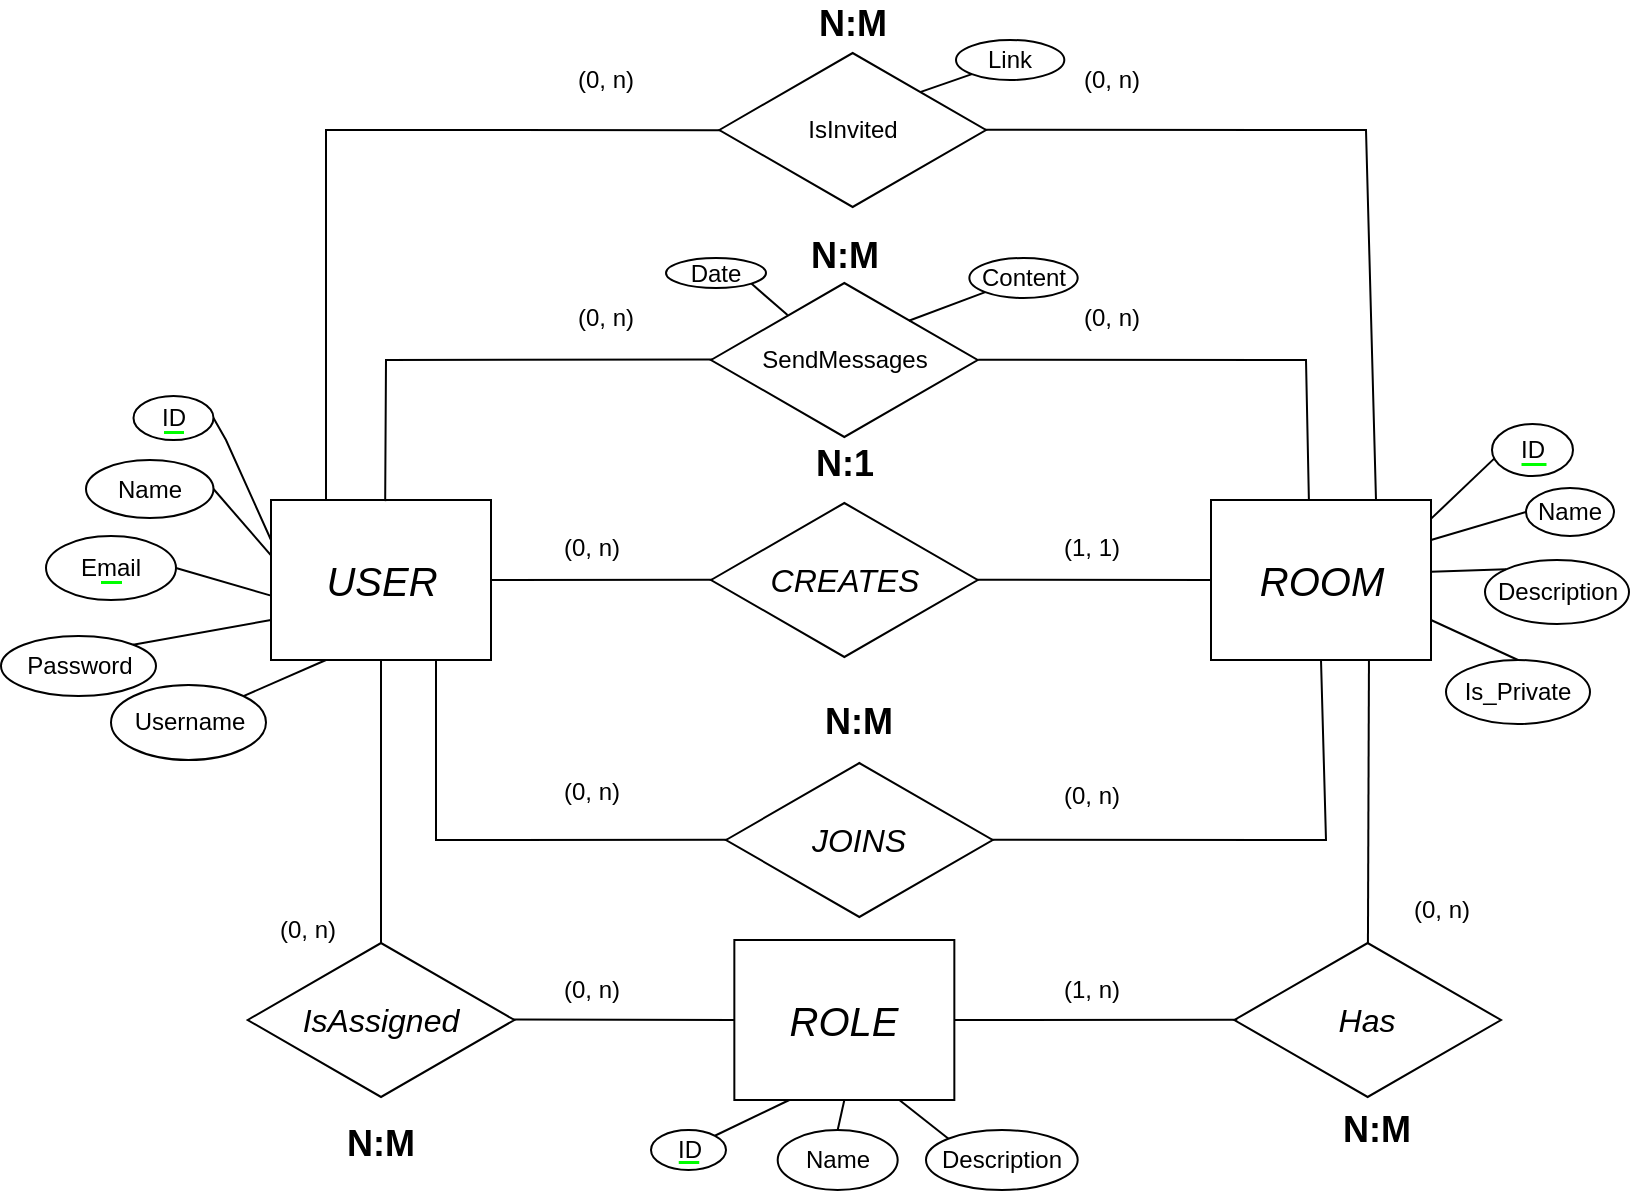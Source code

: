 <mxfile version="24.7.8">
  <diagram name="Página-1" id="oE5SToJG6d0fqBrR_LVp">
    <mxGraphModel dx="1035" dy="644" grid="1" gridSize="10" guides="1" tooltips="1" connect="1" arrows="1" fold="1" page="1" pageScale="1" pageWidth="1169" pageHeight="827" math="0" shadow="0">
      <root>
        <mxCell id="0" />
        <mxCell id="1" parent="0" />
        <mxCell id="U1UGYk-y-8Nc4ynsWkfy-19" value="ID" style="ellipse;whiteSpace=wrap;html=1;fillColor=none;" parent="1" vertex="1">
          <mxGeometry x="863" y="432" width="40.5" height="26" as="geometry" />
        </mxCell>
        <mxCell id="U1UGYk-y-8Nc4ynsWkfy-5" value="Email" style="ellipse;whiteSpace=wrap;html=1;fillColor=none;" parent="1" vertex="1">
          <mxGeometry x="140" y="488" width="65" height="32" as="geometry" />
        </mxCell>
        <mxCell id="SnB1N_KesckS_-LBV5Pf-39" value="&lt;i style=&quot;&quot;&gt;&lt;font style=&quot;font-size: 20px;&quot;&gt;USER&lt;/font&gt;&lt;/i&gt;" style="rounded=0;whiteSpace=wrap;html=1;fillColor=none;" parent="1" vertex="1">
          <mxGeometry x="252.5" y="470" width="110" height="80" as="geometry" />
        </mxCell>
        <mxCell id="SnB1N_KesckS_-LBV5Pf-40" value="&lt;i style=&quot;&quot;&gt;&lt;font style=&quot;font-size: 20px;&quot;&gt;ROOM&lt;/font&gt;&lt;/i&gt;" style="rounded=0;whiteSpace=wrap;html=1;fillColor=none;align=center;" parent="1" vertex="1">
          <mxGeometry x="722.5" y="470" width="110" height="80" as="geometry" />
        </mxCell>
        <mxCell id="SnB1N_KesckS_-LBV5Pf-41" value="&lt;i&gt;&lt;font style=&quot;font-size: 16px;&quot;&gt;CREATES&lt;/font&gt;&lt;/i&gt;" style="html=1;whiteSpace=wrap;aspect=fixed;shape=isoRectangle;fillColor=none;" parent="1" vertex="1">
          <mxGeometry x="472.51" y="470" width="133.34" height="80" as="geometry" />
        </mxCell>
        <mxCell id="SnB1N_KesckS_-LBV5Pf-42" value="" style="endArrow=none;html=1;rounded=0;exitX=1;exitY=0.5;exitDx=0;exitDy=0;entryX=0.007;entryY=0.498;entryDx=0;entryDy=0;entryPerimeter=0;" parent="1" source="SnB1N_KesckS_-LBV5Pf-39" edge="1" target="SnB1N_KesckS_-LBV5Pf-41">
          <mxGeometry width="50" height="50" relative="1" as="geometry">
            <mxPoint x="372.5" y="498" as="sourcePoint" />
            <mxPoint x="472.5" y="498" as="targetPoint" />
          </mxGeometry>
        </mxCell>
        <mxCell id="SnB1N_KesckS_-LBV5Pf-43" value="" style="endArrow=none;html=1;rounded=0;exitX=0.997;exitY=0.498;exitDx=0;exitDy=0;entryX=0;entryY=0.5;entryDx=0;entryDy=0;exitPerimeter=0;" parent="1" target="SnB1N_KesckS_-LBV5Pf-40" edge="1" source="SnB1N_KesckS_-LBV5Pf-41">
          <mxGeometry width="50" height="50" relative="1" as="geometry">
            <mxPoint x="605.84" y="497.5" as="sourcePoint" />
            <mxPoint x="717.84" y="498.5" as="targetPoint" />
          </mxGeometry>
        </mxCell>
        <mxCell id="SnB1N_KesckS_-LBV5Pf-45" value="" style="endArrow=none;html=1;rounded=0;entryX=0;entryY=0.75;entryDx=0;entryDy=0;exitX=1;exitY=0;exitDx=0;exitDy=0;" parent="1" source="U1UGYk-y-8Nc4ynsWkfy-6" target="SnB1N_KesckS_-LBV5Pf-39" edge="1">
          <mxGeometry width="50" height="50" relative="1" as="geometry">
            <mxPoint x="180.0" y="544" as="sourcePoint" />
            <mxPoint x="212.5" y="508" as="targetPoint" />
            <Array as="points" />
          </mxGeometry>
        </mxCell>
        <mxCell id="SnB1N_KesckS_-LBV5Pf-46" value="" style="endArrow=none;html=1;rounded=0;entryX=0;entryY=0.346;entryDx=0;entryDy=0;entryPerimeter=0;exitX=1;exitY=0.5;exitDx=0;exitDy=0;" parent="1" source="U1UGYk-y-8Nc4ynsWkfy-4" target="SnB1N_KesckS_-LBV5Pf-39" edge="1">
          <mxGeometry width="50" height="50" relative="1" as="geometry">
            <mxPoint x="165.91" y="449.59" as="sourcePoint" />
            <mxPoint x="253.5" y="485" as="targetPoint" />
            <Array as="points" />
          </mxGeometry>
        </mxCell>
        <mxCell id="SnB1N_KesckS_-LBV5Pf-47" value="" style="endArrow=none;html=1;rounded=0;exitX=1;exitY=0.25;exitDx=0;exitDy=0;entryX=0;entryY=0.5;entryDx=0;entryDy=0;" parent="1" source="SnB1N_KesckS_-LBV5Pf-40" target="U1UGYk-y-8Nc4ynsWkfy-15" edge="1">
          <mxGeometry width="50" height="50" relative="1" as="geometry">
            <mxPoint x="862.5" y="550" as="sourcePoint" />
            <mxPoint x="876" y="486" as="targetPoint" />
            <Array as="points" />
          </mxGeometry>
        </mxCell>
        <mxCell id="SnB1N_KesckS_-LBV5Pf-48" value="" style="endArrow=none;html=1;rounded=0;exitX=1.001;exitY=0.449;exitDx=0;exitDy=0;exitPerimeter=0;entryX=0;entryY=0;entryDx=0;entryDy=0;" parent="1" source="SnB1N_KesckS_-LBV5Pf-40" target="U1UGYk-y-8Nc4ynsWkfy-16" edge="1">
          <mxGeometry width="50" height="50" relative="1" as="geometry">
            <mxPoint x="842.5" y="488" as="sourcePoint" />
            <mxPoint x="908.0" y="521.5" as="targetPoint" />
            <Array as="points" />
          </mxGeometry>
        </mxCell>
        <mxCell id="SnB1N_KesckS_-LBV5Pf-49" value="" style="endArrow=none;html=1;rounded=0;entryX=0.5;entryY=0;entryDx=0;entryDy=0;exitX=1;exitY=0.75;exitDx=0;exitDy=0;" parent="1" source="SnB1N_KesckS_-LBV5Pf-40" target="U1UGYk-y-8Nc4ynsWkfy-17" edge="1">
          <mxGeometry width="50" height="50" relative="1" as="geometry">
            <mxPoint x="833.5" y="513" as="sourcePoint" />
            <mxPoint x="856.787" y="546.787" as="targetPoint" />
            <Array as="points" />
          </mxGeometry>
        </mxCell>
        <mxCell id="SnB1N_KesckS_-LBV5Pf-50" value="" style="endArrow=none;html=1;rounded=0;exitX=1.002;exitY=0.115;exitDx=0;exitDy=0;entryX=0.033;entryY=0.656;entryDx=0;entryDy=0;exitPerimeter=0;entryPerimeter=0;" parent="1" source="SnB1N_KesckS_-LBV5Pf-40" target="U1UGYk-y-8Nc4ynsWkfy-19" edge="1">
          <mxGeometry width="50" height="50" relative="1" as="geometry">
            <mxPoint x="842.5" y="488" as="sourcePoint" />
            <mxPoint x="867.5" y="443" as="targetPoint" />
            <Array as="points" />
          </mxGeometry>
        </mxCell>
        <mxCell id="SnB1N_KesckS_-LBV5Pf-51" value="" style="endArrow=none;html=1;rounded=0;exitX=1;exitY=0.5;exitDx=0;exitDy=0;entryX=0;entryY=0.25;entryDx=0;entryDy=0;" parent="1" source="U1UGYk-y-8Nc4ynsWkfy-3" target="SnB1N_KesckS_-LBV5Pf-39" edge="1">
          <mxGeometry width="50" height="50" relative="1" as="geometry">
            <mxPoint x="195.0" y="423.5" as="sourcePoint" />
            <mxPoint x="242.5" y="470" as="targetPoint" />
            <Array as="points">
              <mxPoint x="230" y="440" />
            </Array>
          </mxGeometry>
        </mxCell>
        <mxCell id="SnB1N_KesckS_-LBV5Pf-52" value="(0, n)" style="text;html=1;align=center;verticalAlign=middle;whiteSpace=wrap;rounded=0;" parent="1" vertex="1">
          <mxGeometry x="382.5" y="479" width="60" height="30" as="geometry" />
        </mxCell>
        <mxCell id="SnB1N_KesckS_-LBV5Pf-53" value="(1, 1)" style="text;html=1;align=center;verticalAlign=middle;whiteSpace=wrap;rounded=0;" parent="1" vertex="1">
          <mxGeometry x="632.5" y="479" width="60" height="30" as="geometry" />
        </mxCell>
        <mxCell id="SnB1N_KesckS_-LBV5Pf-55" value="" style="endArrow=none;html=1;rounded=0;strokeWidth=1.5;strokeColor=#00ff00;" parent="1" edge="1">
          <mxGeometry width="50" height="50" relative="1" as="geometry">
            <mxPoint x="198.75" y="436" as="sourcePoint" />
            <mxPoint x="208.75" y="436" as="targetPoint" />
          </mxGeometry>
        </mxCell>
        <mxCell id="SnB1N_KesckS_-LBV5Pf-58" style="edgeStyle=orthogonalEdgeStyle;rounded=0;orthogonalLoop=1;jettySize=auto;html=1;exitX=0.5;exitY=1;exitDx=0;exitDy=0;" parent="1" edge="1">
          <mxGeometry relative="1" as="geometry">
            <mxPoint x="150" y="488" as="sourcePoint" />
            <mxPoint x="150" y="488" as="targetPoint" />
          </mxGeometry>
        </mxCell>
        <mxCell id="SnB1N_KesckS_-LBV5Pf-59" value="" style="endArrow=none;html=1;rounded=0;strokeWidth=1.5;strokeColor=#00ff00;" parent="1" edge="1">
          <mxGeometry width="50" height="50" relative="1" as="geometry">
            <mxPoint x="167.25" y="511" as="sourcePoint" />
            <mxPoint x="177.75" y="511" as="targetPoint" />
          </mxGeometry>
        </mxCell>
        <mxCell id="SnB1N_KesckS_-LBV5Pf-60" value="" style="endArrow=none;html=1;rounded=0;entryX=-0.004;entryY=0.596;entryDx=0;entryDy=0;entryPerimeter=0;exitX=1;exitY=0.5;exitDx=0;exitDy=0;" parent="1" source="U1UGYk-y-8Nc4ynsWkfy-5" target="SnB1N_KesckS_-LBV5Pf-39" edge="1">
          <mxGeometry width="50" height="50" relative="1" as="geometry">
            <mxPoint x="206.642" y="483.858" as="sourcePoint" />
            <mxPoint x="212.5" y="490" as="targetPoint" />
          </mxGeometry>
        </mxCell>
        <mxCell id="SnB1N_KesckS_-LBV5Pf-65" value="" style="endArrow=none;html=1;rounded=0;strokeWidth=1.5;strokeColor=#00ff00;jumpSize=6;endSize=6;" parent="1" edge="1">
          <mxGeometry width="50" height="50" relative="1" as="geometry">
            <mxPoint x="877.5" y="452" as="sourcePoint" />
            <mxPoint x="890" y="452" as="targetPoint" />
          </mxGeometry>
        </mxCell>
        <mxCell id="SnB1N_KesckS_-LBV5Pf-67" value="" style="endArrow=none;html=1;rounded=0;entryX=0.25;entryY=1;entryDx=0;entryDy=0;exitX=1;exitY=0;exitDx=0;exitDy=0;" parent="1" source="U1UGYk-y-8Nc4ynsWkfy-7" target="SnB1N_KesckS_-LBV5Pf-39" edge="1">
          <mxGeometry width="50" height="50" relative="1" as="geometry">
            <mxPoint x="178.781" y="588.174" as="sourcePoint" />
            <mxPoint x="262.5" y="528" as="targetPoint" />
            <Array as="points" />
          </mxGeometry>
        </mxCell>
        <mxCell id="SnB1N_KesckS_-LBV5Pf-68" value="&lt;i&gt;&lt;font style=&quot;font-size: 16px;&quot;&gt;JOINS&lt;/font&gt;&lt;/i&gt;" style="html=1;whiteSpace=wrap;aspect=fixed;shape=isoRectangle;fillColor=none;" parent="1" vertex="1">
          <mxGeometry x="480" y="600" width="133.34" height="80" as="geometry" />
        </mxCell>
        <mxCell id="SnB1N_KesckS_-LBV5Pf-69" value="" style="endArrow=none;html=1;rounded=0;entryX=0.007;entryY=0.499;entryDx=0;entryDy=0;entryPerimeter=0;exitX=0.75;exitY=1;exitDx=0;exitDy=0;" parent="1" source="SnB1N_KesckS_-LBV5Pf-39" target="SnB1N_KesckS_-LBV5Pf-68" edge="1">
          <mxGeometry width="50" height="50" relative="1" as="geometry">
            <mxPoint x="352.5" y="560" as="sourcePoint" />
            <mxPoint x="452.5" y="650" as="targetPoint" />
            <Array as="points">
              <mxPoint x="335" y="640" />
            </Array>
          </mxGeometry>
        </mxCell>
        <mxCell id="SnB1N_KesckS_-LBV5Pf-70" value="" style="endArrow=none;html=1;rounded=0;exitX=0.994;exitY=0.498;exitDx=0;exitDy=0;exitPerimeter=0;entryX=0.5;entryY=1;entryDx=0;entryDy=0;" parent="1" source="SnB1N_KesckS_-LBV5Pf-68" target="SnB1N_KesckS_-LBV5Pf-40" edge="1">
          <mxGeometry width="50" height="50" relative="1" as="geometry">
            <mxPoint x="602.51" y="642" as="sourcePoint" />
            <mxPoint x="777.5" y="560" as="targetPoint" />
            <Array as="points">
              <mxPoint x="780" y="640" />
            </Array>
          </mxGeometry>
        </mxCell>
        <mxCell id="SnB1N_KesckS_-LBV5Pf-71" value="(0, n)" style="text;html=1;align=center;verticalAlign=middle;whiteSpace=wrap;rounded=0;" parent="1" vertex="1">
          <mxGeometry x="382.5" y="601" width="60" height="30" as="geometry" />
        </mxCell>
        <mxCell id="SnB1N_KesckS_-LBV5Pf-72" value="(0, n)" style="text;html=1;align=center;verticalAlign=middle;whiteSpace=wrap;rounded=0;" parent="1" vertex="1">
          <mxGeometry x="632.5" y="602.5" width="60" height="30" as="geometry" />
        </mxCell>
        <mxCell id="SnB1N_KesckS_-LBV5Pf-73" value="SendMessages" style="html=1;whiteSpace=wrap;aspect=fixed;shape=isoRectangle;fillColor=none;" parent="1" vertex="1">
          <mxGeometry x="472.5" y="360" width="133.34" height="80" as="geometry" />
        </mxCell>
        <mxCell id="SnB1N_KesckS_-LBV5Pf-74" value="" style="endArrow=none;html=1;rounded=0;exitX=0.006;exitY=0.497;exitDx=0;exitDy=0;exitPerimeter=0;entryX=0.519;entryY=0.007;entryDx=0;entryDy=0;entryPerimeter=0;" parent="1" source="SnB1N_KesckS_-LBV5Pf-73" target="SnB1N_KesckS_-LBV5Pf-39" edge="1">
          <mxGeometry width="50" height="50" relative="1" as="geometry">
            <mxPoint x="470" y="380" as="sourcePoint" />
            <mxPoint x="310" y="450" as="targetPoint" />
            <Array as="points">
              <mxPoint x="310" y="400" />
            </Array>
          </mxGeometry>
        </mxCell>
        <mxCell id="SnB1N_KesckS_-LBV5Pf-75" value="" style="endArrow=none;html=1;rounded=0;entryX=1.002;entryY=0.498;entryDx=0;entryDy=0;exitX=0.445;exitY=0.001;exitDx=0;exitDy=0;exitPerimeter=0;entryPerimeter=0;" parent="1" source="SnB1N_KesckS_-LBV5Pf-40" target="SnB1N_KesckS_-LBV5Pf-73" edge="1">
          <mxGeometry width="50" height="50" relative="1" as="geometry">
            <mxPoint x="825" y="344" as="sourcePoint" />
            <mxPoint x="660" y="428" as="targetPoint" />
            <Array as="points">
              <mxPoint x="770" y="400" />
            </Array>
          </mxGeometry>
        </mxCell>
        <mxCell id="SnB1N_KesckS_-LBV5Pf-77" value="(0, n)" style="text;html=1;align=center;verticalAlign=middle;whiteSpace=wrap;rounded=0;" parent="1" vertex="1">
          <mxGeometry x="390" y="364" width="60" height="30" as="geometry" />
        </mxCell>
        <mxCell id="SnB1N_KesckS_-LBV5Pf-78" value="(0, n)" style="text;html=1;align=center;verticalAlign=middle;whiteSpace=wrap;rounded=0;" parent="1" vertex="1">
          <mxGeometry x="642.5" y="364" width="60" height="30" as="geometry" />
        </mxCell>
        <mxCell id="5ZM6gTWE4wheS7UYXjDe-1" value="" style="endArrow=none;html=1;rounded=0;exitX=0.742;exitY=0.255;exitDx=0;exitDy=0;entryX=0;entryY=1;entryDx=0;entryDy=0;exitPerimeter=0;" parent="1" source="SnB1N_KesckS_-LBV5Pf-73" target="U1UGYk-y-8Nc4ynsWkfy-21" edge="1">
          <mxGeometry width="50" height="50" relative="1" as="geometry">
            <mxPoint x="585" y="344" as="sourcePoint" />
            <mxPoint x="585" y="370" as="targetPoint" />
            <Array as="points" />
          </mxGeometry>
        </mxCell>
        <mxCell id="5ZM6gTWE4wheS7UYXjDe-2" value="" style="endArrow=none;html=1;rounded=0;exitX=0.287;exitY=0.219;exitDx=0;exitDy=0;exitPerimeter=0;entryX=1;entryY=1;entryDx=0;entryDy=0;" parent="1" source="SnB1N_KesckS_-LBV5Pf-73" target="U1UGYk-y-8Nc4ynsWkfy-24" edge="1">
          <mxGeometry width="50" height="50" relative="1" as="geometry">
            <mxPoint x="532.17" y="358" as="sourcePoint" />
            <mxPoint x="493" y="370" as="targetPoint" />
            <Array as="points" />
          </mxGeometry>
        </mxCell>
        <mxCell id="5ZM6gTWE4wheS7UYXjDe-3" value="IsInvited" style="html=1;whiteSpace=wrap;aspect=fixed;shape=isoRectangle;fillColor=none;" parent="1" vertex="1">
          <mxGeometry x="476.66" y="245" width="133.34" height="80" as="geometry" />
        </mxCell>
        <mxCell id="5ZM6gTWE4wheS7UYXjDe-4" value="" style="endArrow=none;html=1;rounded=0;entryX=0.25;entryY=0;entryDx=0;entryDy=0;exitX=0.005;exitY=0.501;exitDx=0;exitDy=0;exitPerimeter=0;" parent="1" source="5ZM6gTWE4wheS7UYXjDe-3" target="SnB1N_KesckS_-LBV5Pf-39" edge="1">
          <mxGeometry width="50" height="50" relative="1" as="geometry">
            <mxPoint x="470" y="200" as="sourcePoint" />
            <mxPoint x="320" y="469" as="targetPoint" />
            <Array as="points">
              <mxPoint x="280" y="285" />
            </Array>
          </mxGeometry>
        </mxCell>
        <mxCell id="5ZM6gTWE4wheS7UYXjDe-5" value="" style="endArrow=none;html=1;rounded=0;entryX=0.75;entryY=0;entryDx=0;entryDy=0;exitX=0.996;exitY=0.499;exitDx=0;exitDy=0;exitPerimeter=0;" parent="1" source="5ZM6gTWE4wheS7UYXjDe-3" target="SnB1N_KesckS_-LBV5Pf-40" edge="1">
          <mxGeometry width="50" height="50" relative="1" as="geometry">
            <mxPoint x="610" y="200" as="sourcePoint" />
            <mxPoint x="642.5" y="468" as="targetPoint" />
            <Array as="points">
              <mxPoint x="800" y="285" />
            </Array>
          </mxGeometry>
        </mxCell>
        <mxCell id="5ZM6gTWE4wheS7UYXjDe-6" value="(0, n)" style="text;html=1;align=center;verticalAlign=middle;whiteSpace=wrap;rounded=0;" parent="1" vertex="1">
          <mxGeometry x="390" y="245" width="60" height="30" as="geometry" />
        </mxCell>
        <mxCell id="5ZM6gTWE4wheS7UYXjDe-7" value="(0, n)" style="text;html=1;align=center;verticalAlign=middle;whiteSpace=wrap;rounded=0;" parent="1" vertex="1">
          <mxGeometry x="642.5" y="245" width="60" height="30" as="geometry" />
        </mxCell>
        <mxCell id="5ZM6gTWE4wheS7UYXjDe-10" value="&lt;i&gt;&lt;font style=&quot;font-size: 16px;&quot;&gt;Has&lt;/font&gt;&lt;/i&gt;" style="html=1;whiteSpace=wrap;aspect=fixed;shape=isoRectangle;fillColor=none;" parent="1" vertex="1">
          <mxGeometry x="734.16" y="690" width="133.34" height="80" as="geometry" />
        </mxCell>
        <mxCell id="5ZM6gTWE4wheS7UYXjDe-11" value="&lt;i style=&quot;&quot;&gt;&lt;font style=&quot;font-size: 20px;&quot;&gt;ROLE&lt;/font&gt;&lt;/i&gt;" style="rounded=0;whiteSpace=wrap;html=1;fillColor=none;" parent="1" vertex="1">
          <mxGeometry x="484.17" y="690" width="110" height="80" as="geometry" />
        </mxCell>
        <mxCell id="5ZM6gTWE4wheS7UYXjDe-12" value="&lt;i&gt;&lt;font style=&quot;font-size: 16px;&quot;&gt;IsAssigned&lt;/font&gt;&lt;/i&gt;" style="html=1;whiteSpace=wrap;aspect=fixed;shape=isoRectangle;fillColor=none;" parent="1" vertex="1">
          <mxGeometry x="240.84" y="690" width="133.34" height="80" as="geometry" />
        </mxCell>
        <mxCell id="5ZM6gTWE4wheS7UYXjDe-14" value="" style="endArrow=none;html=1;rounded=0;exitX=0.5;exitY=1;exitDx=0;exitDy=0;entryX=0.5;entryY=0.019;entryDx=0;entryDy=0;entryPerimeter=0;" parent="1" source="SnB1N_KesckS_-LBV5Pf-39" target="5ZM6gTWE4wheS7UYXjDe-12" edge="1">
          <mxGeometry width="50" height="50" relative="1" as="geometry">
            <mxPoint x="345" y="548" as="sourcePoint" />
            <mxPoint x="360" y="680" as="targetPoint" />
            <Array as="points" />
          </mxGeometry>
        </mxCell>
        <mxCell id="5ZM6gTWE4wheS7UYXjDe-15" value="" style="endArrow=none;html=1;rounded=0;exitX=0.995;exitY=0.497;exitDx=0;exitDy=0;entryX=0;entryY=0.5;entryDx=0;entryDy=0;exitPerimeter=0;" parent="1" source="5ZM6gTWE4wheS7UYXjDe-12" target="5ZM6gTWE4wheS7UYXjDe-11" edge="1">
          <mxGeometry width="50" height="50" relative="1" as="geometry">
            <mxPoint x="318" y="548" as="sourcePoint" />
            <mxPoint x="367" y="692" as="targetPoint" />
            <Array as="points" />
          </mxGeometry>
        </mxCell>
        <mxCell id="5ZM6gTWE4wheS7UYXjDe-16" value="" style="endArrow=none;html=1;rounded=0;exitX=1;exitY=0.5;exitDx=0;exitDy=0;entryX=0.011;entryY=0.499;entryDx=0;entryDy=0;entryPerimeter=0;" parent="1" source="5ZM6gTWE4wheS7UYXjDe-11" target="5ZM6gTWE4wheS7UYXjDe-10" edge="1">
          <mxGeometry width="50" height="50" relative="1" as="geometry">
            <mxPoint x="585" y="719.8" as="sourcePoint" />
            <mxPoint x="700" y="720" as="targetPoint" />
            <Array as="points" />
          </mxGeometry>
        </mxCell>
        <mxCell id="5ZM6gTWE4wheS7UYXjDe-21" value="" style="endArrow=none;html=1;rounded=0;exitX=0.718;exitY=0.998;exitDx=0;exitDy=0;entryX=0.501;entryY=0.022;entryDx=0;entryDy=0;entryPerimeter=0;exitPerimeter=0;" parent="1" target="5ZM6gTWE4wheS7UYXjDe-10" edge="1" source="SnB1N_KesckS_-LBV5Pf-40">
          <mxGeometry width="50" height="50" relative="1" as="geometry">
            <mxPoint x="801" y="538" as="sourcePoint" />
            <mxPoint x="800" y="670" as="targetPoint" />
            <Array as="points" />
          </mxGeometry>
        </mxCell>
        <mxCell id="5ZM6gTWE4wheS7UYXjDe-22" value="(0, n)" style="text;html=1;align=center;verticalAlign=middle;whiteSpace=wrap;rounded=0;" parent="1" vertex="1">
          <mxGeometry x="382.5" y="700" width="60" height="30" as="geometry" />
        </mxCell>
        <mxCell id="5ZM6gTWE4wheS7UYXjDe-23" value="(0, n)" style="text;html=1;align=center;verticalAlign=middle;whiteSpace=wrap;rounded=0;" parent="1" vertex="1">
          <mxGeometry x="240.84" y="670" width="60" height="30" as="geometry" />
        </mxCell>
        <mxCell id="5ZM6gTWE4wheS7UYXjDe-24" value="(0, n)" style="text;html=1;align=center;verticalAlign=middle;whiteSpace=wrap;rounded=0;" parent="1" vertex="1">
          <mxGeometry x="807.5" y="660" width="60" height="30" as="geometry" />
        </mxCell>
        <mxCell id="5ZM6gTWE4wheS7UYXjDe-25" value="(1, n)" style="text;html=1;align=center;verticalAlign=middle;whiteSpace=wrap;rounded=0;" parent="1" vertex="1">
          <mxGeometry x="632.5" y="700" width="60" height="30" as="geometry" />
        </mxCell>
        <mxCell id="5ZM6gTWE4wheS7UYXjDe-31" value="" style="endArrow=none;html=1;rounded=0;entryX=0.5;entryY=1;entryDx=0;entryDy=0;exitX=0.5;exitY=0;exitDx=0;exitDy=0;" parent="1" source="U1UGYk-y-8Nc4ynsWkfy-1" target="5ZM6gTWE4wheS7UYXjDe-11" edge="1">
          <mxGeometry width="50" height="50" relative="1" as="geometry">
            <mxPoint x="531.66" y="765" as="sourcePoint" />
            <mxPoint x="487" y="760" as="targetPoint" />
            <Array as="points" />
          </mxGeometry>
        </mxCell>
        <mxCell id="5ZM6gTWE4wheS7UYXjDe-32" value="" style="endArrow=none;html=1;rounded=0;entryX=0.75;entryY=1;entryDx=0;entryDy=0;exitX=0;exitY=0;exitDx=0;exitDy=0;" parent="1" source="U1UGYk-y-8Nc4ynsWkfy-2" target="5ZM6gTWE4wheS7UYXjDe-11" edge="1">
          <mxGeometry width="50" height="50" relative="1" as="geometry">
            <mxPoint x="609.229" y="757.454" as="sourcePoint" />
            <mxPoint x="497" y="770" as="targetPoint" />
            <Array as="points" />
          </mxGeometry>
        </mxCell>
        <mxCell id="5ZM6gTWE4wheS7UYXjDe-33" value="" style="endArrow=none;html=1;rounded=0;strokeWidth=1.5;strokeColor=#00ff00;" parent="1" edge="1">
          <mxGeometry width="50" height="50" relative="1" as="geometry">
            <mxPoint x="456.12" y="801" as="sourcePoint" />
            <mxPoint x="466.37" y="801" as="targetPoint" />
          </mxGeometry>
        </mxCell>
        <mxCell id="5ZM6gTWE4wheS7UYXjDe-36" value="" style="endArrow=none;html=1;rounded=0;exitX=0.753;exitY=0.263;exitDx=0;exitDy=0;exitPerimeter=0;entryX=0;entryY=1;entryDx=0;entryDy=0;" parent="1" source="5ZM6gTWE4wheS7UYXjDe-3" target="U1UGYk-y-8Nc4ynsWkfy-25" edge="1">
          <mxGeometry width="50" height="50" relative="1" as="geometry">
            <mxPoint x="572.66" y="270" as="sourcePoint" />
            <mxPoint x="590" y="260" as="targetPoint" />
            <Array as="points" />
          </mxGeometry>
        </mxCell>
        <mxCell id="U1UGYk-y-8Nc4ynsWkfy-1" value="&lt;span style=&quot;text-wrap: nowrap;&quot;&gt;Name&lt;/span&gt;" style="ellipse;whiteSpace=wrap;html=1;fillColor=none;" parent="1" vertex="1">
          <mxGeometry x="505.84" y="785" width="60" height="30" as="geometry" />
        </mxCell>
        <mxCell id="U1UGYk-y-8Nc4ynsWkfy-2" value="&lt;span style=&quot;text-wrap: nowrap;&quot;&gt;Description&lt;/span&gt;" style="ellipse;whiteSpace=wrap;html=1;fillColor=none;" parent="1" vertex="1">
          <mxGeometry x="580" y="785" width="75.84" height="30" as="geometry" />
        </mxCell>
        <mxCell id="U1UGYk-y-8Nc4ynsWkfy-3" value="ID" style="ellipse;whiteSpace=wrap;html=1;fillColor=none;" parent="1" vertex="1">
          <mxGeometry x="183.75" y="418" width="40" height="22" as="geometry" />
        </mxCell>
        <mxCell id="U1UGYk-y-8Nc4ynsWkfy-4" value="Name" style="ellipse;whiteSpace=wrap;html=1;fillColor=none;" parent="1" vertex="1">
          <mxGeometry x="160" y="450" width="63.75" height="29" as="geometry" />
        </mxCell>
        <mxCell id="U1UGYk-y-8Nc4ynsWkfy-6" value="&lt;span style=&quot;text-wrap: nowrap;&quot;&gt;Password&lt;/span&gt;" style="ellipse;whiteSpace=wrap;html=1;fillColor=none;" parent="1" vertex="1">
          <mxGeometry x="117.5" y="538" width="77.5" height="30" as="geometry" />
        </mxCell>
        <mxCell id="U1UGYk-y-8Nc4ynsWkfy-7" value="&lt;span style=&quot;text-wrap: nowrap;&quot;&gt;Username&lt;/span&gt;" style="ellipse;whiteSpace=wrap;html=1;fillColor=none;" parent="1" vertex="1">
          <mxGeometry x="172.5" y="562.5" width="77.5" height="37.5" as="geometry" />
        </mxCell>
        <mxCell id="U1UGYk-y-8Nc4ynsWkfy-10" value="&lt;span style=&quot;text-wrap: nowrap;&quot;&gt;ID&lt;/span&gt;" style="ellipse;whiteSpace=wrap;html=1;fillColor=none;" parent="1" vertex="1">
          <mxGeometry x="442.5" y="785" width="37.5" height="20" as="geometry" />
        </mxCell>
        <mxCell id="U1UGYk-y-8Nc4ynsWkfy-14" value="" style="endArrow=none;html=1;rounded=0;entryX=0.25;entryY=1;entryDx=0;entryDy=0;exitX=1;exitY=0;exitDx=0;exitDy=0;" parent="1" source="U1UGYk-y-8Nc4ynsWkfy-10" target="5ZM6gTWE4wheS7UYXjDe-11" edge="1">
          <mxGeometry width="50" height="50" relative="1" as="geometry">
            <mxPoint x="542" y="770" as="sourcePoint" />
            <mxPoint x="542" y="760" as="targetPoint" />
            <Array as="points" />
          </mxGeometry>
        </mxCell>
        <mxCell id="U1UGYk-y-8Nc4ynsWkfy-15" value="&lt;span style=&quot;text-wrap: nowrap;&quot;&gt;Name&lt;/span&gt;" style="ellipse;whiteSpace=wrap;html=1;fillColor=none;" parent="1" vertex="1">
          <mxGeometry x="880" y="464" width="44" height="24" as="geometry" />
        </mxCell>
        <mxCell id="U1UGYk-y-8Nc4ynsWkfy-16" value="&lt;span style=&quot;text-wrap: nowrap;&quot;&gt;Description&lt;/span&gt;" style="ellipse;whiteSpace=wrap;html=1;fillColor=none;" parent="1" vertex="1">
          <mxGeometry x="859.5" y="500" width="72" height="32" as="geometry" />
        </mxCell>
        <mxCell id="U1UGYk-y-8Nc4ynsWkfy-17" value="&lt;span style=&quot;text-wrap: nowrap;&quot;&gt;Is_Private&lt;/span&gt;" style="ellipse;whiteSpace=wrap;html=1;fillColor=none;" parent="1" vertex="1">
          <mxGeometry x="840" y="550" width="72" height="32" as="geometry" />
        </mxCell>
        <mxCell id="U1UGYk-y-8Nc4ynsWkfy-21" value="&lt;span style=&quot;text-wrap: nowrap;&quot;&gt;Content&lt;/span&gt;" style="ellipse;whiteSpace=wrap;html=1;fillColor=none;" parent="1" vertex="1">
          <mxGeometry x="601.68" y="349" width="54.16" height="20" as="geometry" />
        </mxCell>
        <mxCell id="U1UGYk-y-8Nc4ynsWkfy-24" value="&lt;span style=&quot;text-wrap: nowrap;&quot;&gt;Date&lt;/span&gt;" style="ellipse;whiteSpace=wrap;html=1;fillColor=none;" parent="1" vertex="1">
          <mxGeometry x="450" y="349" width="50" height="15" as="geometry" />
        </mxCell>
        <mxCell id="U1UGYk-y-8Nc4ynsWkfy-25" value="&lt;span style=&quot;text-wrap: nowrap;&quot;&gt;Link&lt;/span&gt;" style="ellipse;whiteSpace=wrap;html=1;fillColor=none;" parent="1" vertex="1">
          <mxGeometry x="595.0" y="240" width="54.16" height="20" as="geometry" />
        </mxCell>
        <mxCell id="w-vj-Dl9jGTuMQp1beaD-1" value="&lt;b style=&quot;font-size: 18px;&quot;&gt;N:M&lt;/b&gt;" style="text;html=1;align=center;verticalAlign=middle;whiteSpace=wrap;rounded=0;fontSize=18;" vertex="1" parent="1">
          <mxGeometry x="516.67" y="220" width="53.33" height="23.5" as="geometry" />
        </mxCell>
        <mxCell id="w-vj-Dl9jGTuMQp1beaD-2" value="&lt;b style=&quot;font-size: 18px;&quot;&gt;N:M&lt;/b&gt;" style="text;html=1;align=center;verticalAlign=middle;whiteSpace=wrap;rounded=0;fontSize=18;" vertex="1" parent="1">
          <mxGeometry x="512.51" y="336.5" width="53.33" height="23.5" as="geometry" />
        </mxCell>
        <mxCell id="w-vj-Dl9jGTuMQp1beaD-3" value="&lt;b style=&quot;font-size: 18px;&quot;&gt;N:1&lt;/b&gt;" style="text;html=1;align=center;verticalAlign=middle;whiteSpace=wrap;rounded=0;fontSize=18;" vertex="1" parent="1">
          <mxGeometry x="512.5" y="440.5" width="53.33" height="23.5" as="geometry" />
        </mxCell>
        <mxCell id="w-vj-Dl9jGTuMQp1beaD-4" value="&lt;b style=&quot;font-size: 18px;&quot;&gt;N:M&lt;/b&gt;" style="text;html=1;align=center;verticalAlign=middle;whiteSpace=wrap;rounded=0;fontSize=18;" vertex="1" parent="1">
          <mxGeometry x="779.17" y="773.25" width="53.33" height="23.5" as="geometry" />
        </mxCell>
        <mxCell id="w-vj-Dl9jGTuMQp1beaD-5" value="&lt;b style=&quot;font-size: 18px;&quot;&gt;N:M&lt;/b&gt;" style="text;html=1;align=center;verticalAlign=middle;whiteSpace=wrap;rounded=0;fontSize=18;" vertex="1" parent="1">
          <mxGeometry x="280.84" y="780" width="53.33" height="23.5" as="geometry" />
        </mxCell>
        <mxCell id="w-vj-Dl9jGTuMQp1beaD-7" value="&lt;b style=&quot;font-size: 18px;&quot;&gt;N:M&lt;/b&gt;" style="text;html=1;align=center;verticalAlign=middle;whiteSpace=wrap;rounded=0;fontSize=18;" vertex="1" parent="1">
          <mxGeometry x="520.01" y="569.5" width="53.33" height="23.5" as="geometry" />
        </mxCell>
      </root>
    </mxGraphModel>
  </diagram>
</mxfile>
